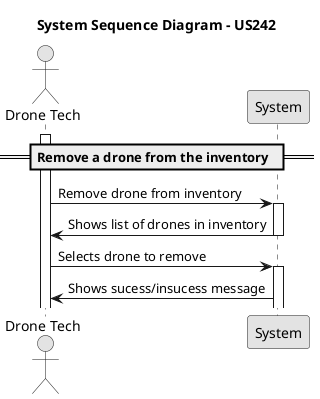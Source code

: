 @startuml
skinparam monochrome true
skinparam packageStyle rectangle
skinparam shadowing false

actor "Drone Tech" as droneTech
participant "System" as system

title System Sequence Diagram - US242

== Remove a drone from the inventory  ==
activate droneTech

droneTech -> system : Remove drone from inventory
activate system

system -> droneTech : Shows list of drones in inventory
deactivate system
droneTech -> system : Selects drone to remove

activate system
system -> droneTech : Shows sucess/insucess message





@enduml
